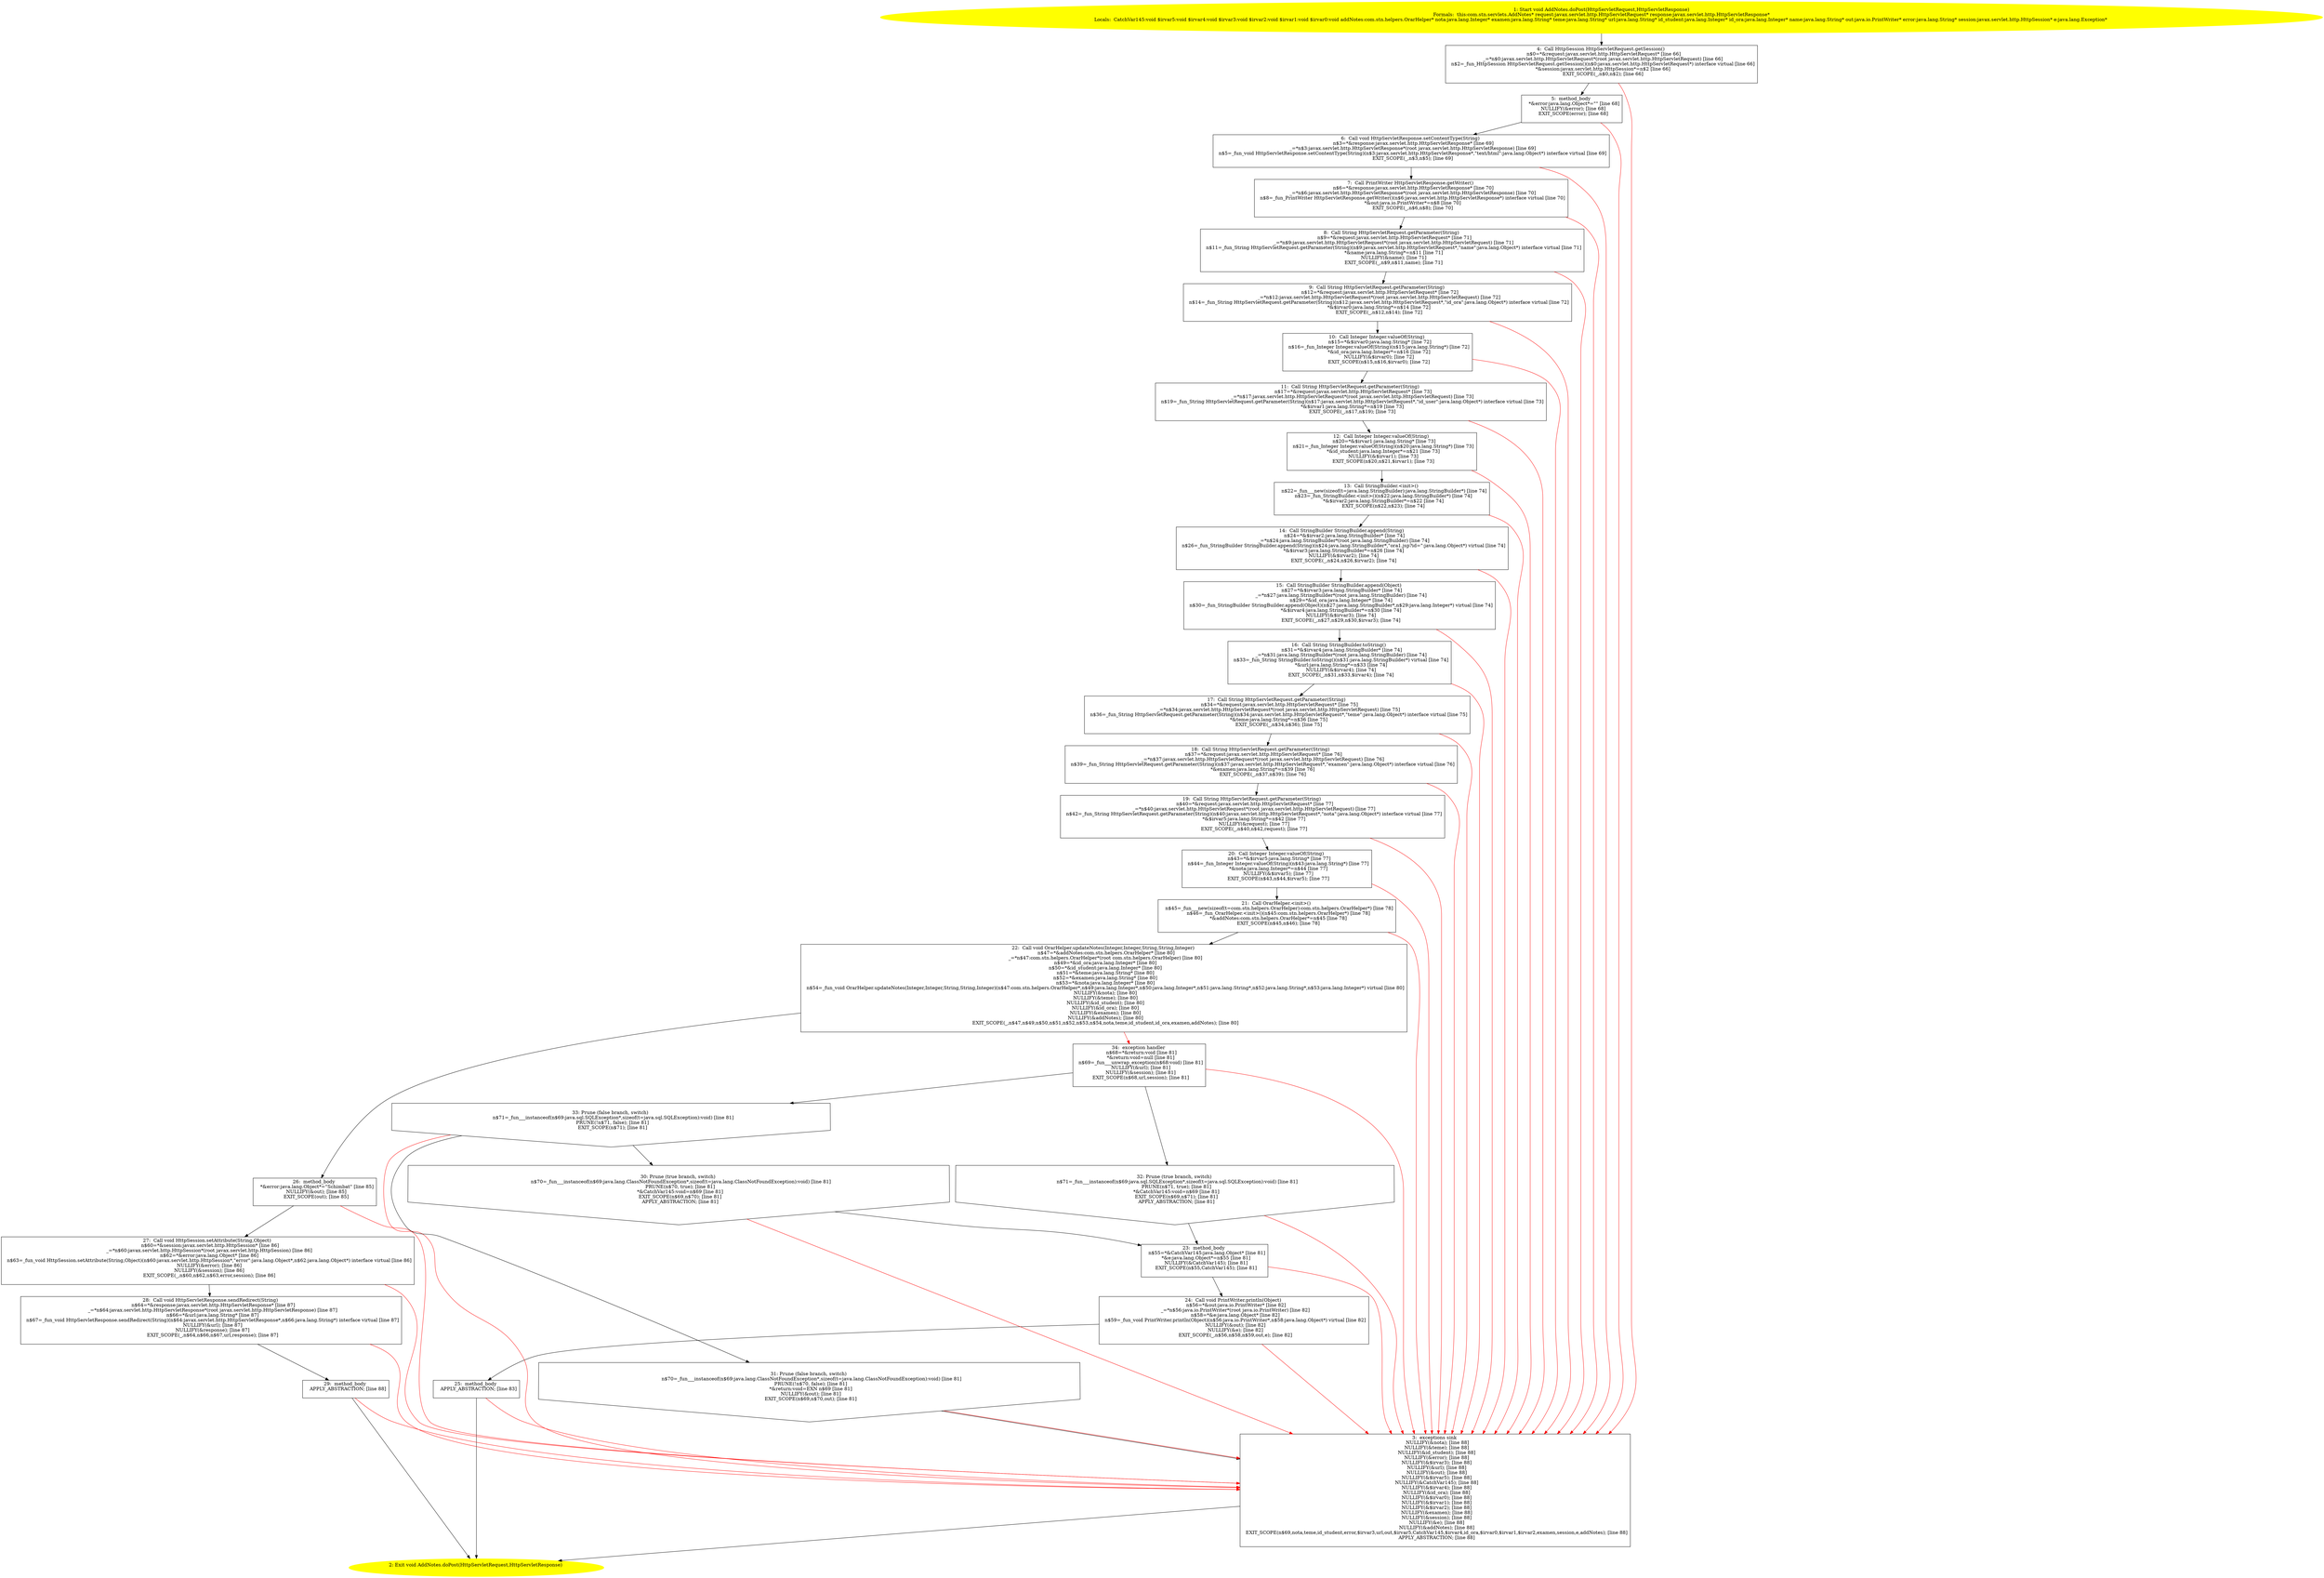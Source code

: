 /* @generated */
digraph cfg {
"com.stn.servlets.AddNotes.doPost(javax.servlet.http.HttpServletRequest,javax.servlet.http.HttpServle.e64dd16075001890e4ebd766b9c5606a_1" [label="1: Start void AddNotes.doPost(HttpServletRequest,HttpServletResponse)\nFormals:  this:com.stn.servlets.AddNotes* request:javax.servlet.http.HttpServletRequest* response:javax.servlet.http.HttpServletResponse*\nLocals:  CatchVar145:void $irvar5:void $irvar4:void $irvar3:void $irvar2:void $irvar1:void $irvar0:void addNotes:com.stn.helpers.OrarHelper* nota:java.lang.Integer* examen:java.lang.String* teme:java.lang.String* url:java.lang.String* id_student:java.lang.Integer* id_ora:java.lang.Integer* name:java.lang.String* out:java.io.PrintWriter* error:java.lang.String* session:javax.servlet.http.HttpSession* e:java.lang.Exception* \n  " color=yellow style=filled]
	

	 "com.stn.servlets.AddNotes.doPost(javax.servlet.http.HttpServletRequest,javax.servlet.http.HttpServle.e64dd16075001890e4ebd766b9c5606a_1" -> "com.stn.servlets.AddNotes.doPost(javax.servlet.http.HttpServletRequest,javax.servlet.http.HttpServle.e64dd16075001890e4ebd766b9c5606a_4" ;
"com.stn.servlets.AddNotes.doPost(javax.servlet.http.HttpServletRequest,javax.servlet.http.HttpServle.e64dd16075001890e4ebd766b9c5606a_2" [label="2: Exit void AddNotes.doPost(HttpServletRequest,HttpServletResponse) \n  " color=yellow style=filled]
	

"com.stn.servlets.AddNotes.doPost(javax.servlet.http.HttpServletRequest,javax.servlet.http.HttpServle.e64dd16075001890e4ebd766b9c5606a_3" [label="3:  exceptions sink \n   NULLIFY(&nota); [line 88]\n  NULLIFY(&teme); [line 88]\n  NULLIFY(&id_student); [line 88]\n  NULLIFY(&error); [line 88]\n  NULLIFY(&$irvar3); [line 88]\n  NULLIFY(&url); [line 88]\n  NULLIFY(&out); [line 88]\n  NULLIFY(&$irvar5); [line 88]\n  NULLIFY(&CatchVar145); [line 88]\n  NULLIFY(&$irvar4); [line 88]\n  NULLIFY(&id_ora); [line 88]\n  NULLIFY(&$irvar0); [line 88]\n  NULLIFY(&$irvar1); [line 88]\n  NULLIFY(&$irvar2); [line 88]\n  NULLIFY(&examen); [line 88]\n  NULLIFY(&session); [line 88]\n  NULLIFY(&e); [line 88]\n  NULLIFY(&addNotes); [line 88]\n  EXIT_SCOPE(n$69,nota,teme,id_student,error,$irvar3,url,out,$irvar5,CatchVar145,$irvar4,id_ora,$irvar0,$irvar1,$irvar2,examen,session,e,addNotes); [line 88]\n  APPLY_ABSTRACTION; [line 88]\n " shape="box"]
	

	 "com.stn.servlets.AddNotes.doPost(javax.servlet.http.HttpServletRequest,javax.servlet.http.HttpServle.e64dd16075001890e4ebd766b9c5606a_3" -> "com.stn.servlets.AddNotes.doPost(javax.servlet.http.HttpServletRequest,javax.servlet.http.HttpServle.e64dd16075001890e4ebd766b9c5606a_2" ;
"com.stn.servlets.AddNotes.doPost(javax.servlet.http.HttpServletRequest,javax.servlet.http.HttpServle.e64dd16075001890e4ebd766b9c5606a_4" [label="4:  Call HttpSession HttpServletRequest.getSession() \n   n$0=*&request:javax.servlet.http.HttpServletRequest* [line 66]\n  _=*n$0:javax.servlet.http.HttpServletRequest*(root javax.servlet.http.HttpServletRequest) [line 66]\n  n$2=_fun_HttpSession HttpServletRequest.getSession()(n$0:javax.servlet.http.HttpServletRequest*) interface virtual [line 66]\n  *&session:javax.servlet.http.HttpSession*=n$2 [line 66]\n  EXIT_SCOPE(_,n$0,n$2); [line 66]\n " shape="box"]
	

	 "com.stn.servlets.AddNotes.doPost(javax.servlet.http.HttpServletRequest,javax.servlet.http.HttpServle.e64dd16075001890e4ebd766b9c5606a_4" -> "com.stn.servlets.AddNotes.doPost(javax.servlet.http.HttpServletRequest,javax.servlet.http.HttpServle.e64dd16075001890e4ebd766b9c5606a_5" ;
	 "com.stn.servlets.AddNotes.doPost(javax.servlet.http.HttpServletRequest,javax.servlet.http.HttpServle.e64dd16075001890e4ebd766b9c5606a_4" -> "com.stn.servlets.AddNotes.doPost(javax.servlet.http.HttpServletRequest,javax.servlet.http.HttpServle.e64dd16075001890e4ebd766b9c5606a_3" [color="red" ];
"com.stn.servlets.AddNotes.doPost(javax.servlet.http.HttpServletRequest,javax.servlet.http.HttpServle.e64dd16075001890e4ebd766b9c5606a_5" [label="5:  method_body \n   *&error:java.lang.Object*=\"\" [line 68]\n  NULLIFY(&error); [line 68]\n  EXIT_SCOPE(error); [line 68]\n " shape="box"]
	

	 "com.stn.servlets.AddNotes.doPost(javax.servlet.http.HttpServletRequest,javax.servlet.http.HttpServle.e64dd16075001890e4ebd766b9c5606a_5" -> "com.stn.servlets.AddNotes.doPost(javax.servlet.http.HttpServletRequest,javax.servlet.http.HttpServle.e64dd16075001890e4ebd766b9c5606a_6" ;
	 "com.stn.servlets.AddNotes.doPost(javax.servlet.http.HttpServletRequest,javax.servlet.http.HttpServle.e64dd16075001890e4ebd766b9c5606a_5" -> "com.stn.servlets.AddNotes.doPost(javax.servlet.http.HttpServletRequest,javax.servlet.http.HttpServle.e64dd16075001890e4ebd766b9c5606a_3" [color="red" ];
"com.stn.servlets.AddNotes.doPost(javax.servlet.http.HttpServletRequest,javax.servlet.http.HttpServle.e64dd16075001890e4ebd766b9c5606a_6" [label="6:  Call void HttpServletResponse.setContentType(String) \n   n$3=*&response:javax.servlet.http.HttpServletResponse* [line 69]\n  _=*n$3:javax.servlet.http.HttpServletResponse*(root javax.servlet.http.HttpServletResponse) [line 69]\n  n$5=_fun_void HttpServletResponse.setContentType(String)(n$3:javax.servlet.http.HttpServletResponse*,\"text/html\":java.lang.Object*) interface virtual [line 69]\n  EXIT_SCOPE(_,n$3,n$5); [line 69]\n " shape="box"]
	

	 "com.stn.servlets.AddNotes.doPost(javax.servlet.http.HttpServletRequest,javax.servlet.http.HttpServle.e64dd16075001890e4ebd766b9c5606a_6" -> "com.stn.servlets.AddNotes.doPost(javax.servlet.http.HttpServletRequest,javax.servlet.http.HttpServle.e64dd16075001890e4ebd766b9c5606a_7" ;
	 "com.stn.servlets.AddNotes.doPost(javax.servlet.http.HttpServletRequest,javax.servlet.http.HttpServle.e64dd16075001890e4ebd766b9c5606a_6" -> "com.stn.servlets.AddNotes.doPost(javax.servlet.http.HttpServletRequest,javax.servlet.http.HttpServle.e64dd16075001890e4ebd766b9c5606a_3" [color="red" ];
"com.stn.servlets.AddNotes.doPost(javax.servlet.http.HttpServletRequest,javax.servlet.http.HttpServle.e64dd16075001890e4ebd766b9c5606a_7" [label="7:  Call PrintWriter HttpServletResponse.getWriter() \n   n$6=*&response:javax.servlet.http.HttpServletResponse* [line 70]\n  _=*n$6:javax.servlet.http.HttpServletResponse*(root javax.servlet.http.HttpServletResponse) [line 70]\n  n$8=_fun_PrintWriter HttpServletResponse.getWriter()(n$6:javax.servlet.http.HttpServletResponse*) interface virtual [line 70]\n  *&out:java.io.PrintWriter*=n$8 [line 70]\n  EXIT_SCOPE(_,n$6,n$8); [line 70]\n " shape="box"]
	

	 "com.stn.servlets.AddNotes.doPost(javax.servlet.http.HttpServletRequest,javax.servlet.http.HttpServle.e64dd16075001890e4ebd766b9c5606a_7" -> "com.stn.servlets.AddNotes.doPost(javax.servlet.http.HttpServletRequest,javax.servlet.http.HttpServle.e64dd16075001890e4ebd766b9c5606a_8" ;
	 "com.stn.servlets.AddNotes.doPost(javax.servlet.http.HttpServletRequest,javax.servlet.http.HttpServle.e64dd16075001890e4ebd766b9c5606a_7" -> "com.stn.servlets.AddNotes.doPost(javax.servlet.http.HttpServletRequest,javax.servlet.http.HttpServle.e64dd16075001890e4ebd766b9c5606a_3" [color="red" ];
"com.stn.servlets.AddNotes.doPost(javax.servlet.http.HttpServletRequest,javax.servlet.http.HttpServle.e64dd16075001890e4ebd766b9c5606a_8" [label="8:  Call String HttpServletRequest.getParameter(String) \n   n$9=*&request:javax.servlet.http.HttpServletRequest* [line 71]\n  _=*n$9:javax.servlet.http.HttpServletRequest*(root javax.servlet.http.HttpServletRequest) [line 71]\n  n$11=_fun_String HttpServletRequest.getParameter(String)(n$9:javax.servlet.http.HttpServletRequest*,\"name\":java.lang.Object*) interface virtual [line 71]\n  *&name:java.lang.String*=n$11 [line 71]\n  NULLIFY(&name); [line 71]\n  EXIT_SCOPE(_,n$9,n$11,name); [line 71]\n " shape="box"]
	

	 "com.stn.servlets.AddNotes.doPost(javax.servlet.http.HttpServletRequest,javax.servlet.http.HttpServle.e64dd16075001890e4ebd766b9c5606a_8" -> "com.stn.servlets.AddNotes.doPost(javax.servlet.http.HttpServletRequest,javax.servlet.http.HttpServle.e64dd16075001890e4ebd766b9c5606a_9" ;
	 "com.stn.servlets.AddNotes.doPost(javax.servlet.http.HttpServletRequest,javax.servlet.http.HttpServle.e64dd16075001890e4ebd766b9c5606a_8" -> "com.stn.servlets.AddNotes.doPost(javax.servlet.http.HttpServletRequest,javax.servlet.http.HttpServle.e64dd16075001890e4ebd766b9c5606a_3" [color="red" ];
"com.stn.servlets.AddNotes.doPost(javax.servlet.http.HttpServletRequest,javax.servlet.http.HttpServle.e64dd16075001890e4ebd766b9c5606a_9" [label="9:  Call String HttpServletRequest.getParameter(String) \n   n$12=*&request:javax.servlet.http.HttpServletRequest* [line 72]\n  _=*n$12:javax.servlet.http.HttpServletRequest*(root javax.servlet.http.HttpServletRequest) [line 72]\n  n$14=_fun_String HttpServletRequest.getParameter(String)(n$12:javax.servlet.http.HttpServletRequest*,\"id_ora\":java.lang.Object*) interface virtual [line 72]\n  *&$irvar0:java.lang.String*=n$14 [line 72]\n  EXIT_SCOPE(_,n$12,n$14); [line 72]\n " shape="box"]
	

	 "com.stn.servlets.AddNotes.doPost(javax.servlet.http.HttpServletRequest,javax.servlet.http.HttpServle.e64dd16075001890e4ebd766b9c5606a_9" -> "com.stn.servlets.AddNotes.doPost(javax.servlet.http.HttpServletRequest,javax.servlet.http.HttpServle.e64dd16075001890e4ebd766b9c5606a_10" ;
	 "com.stn.servlets.AddNotes.doPost(javax.servlet.http.HttpServletRequest,javax.servlet.http.HttpServle.e64dd16075001890e4ebd766b9c5606a_9" -> "com.stn.servlets.AddNotes.doPost(javax.servlet.http.HttpServletRequest,javax.servlet.http.HttpServle.e64dd16075001890e4ebd766b9c5606a_3" [color="red" ];
"com.stn.servlets.AddNotes.doPost(javax.servlet.http.HttpServletRequest,javax.servlet.http.HttpServle.e64dd16075001890e4ebd766b9c5606a_10" [label="10:  Call Integer Integer.valueOf(String) \n   n$15=*&$irvar0:java.lang.String* [line 72]\n  n$16=_fun_Integer Integer.valueOf(String)(n$15:java.lang.String*) [line 72]\n  *&id_ora:java.lang.Integer*=n$16 [line 72]\n  NULLIFY(&$irvar0); [line 72]\n  EXIT_SCOPE(n$15,n$16,$irvar0); [line 72]\n " shape="box"]
	

	 "com.stn.servlets.AddNotes.doPost(javax.servlet.http.HttpServletRequest,javax.servlet.http.HttpServle.e64dd16075001890e4ebd766b9c5606a_10" -> "com.stn.servlets.AddNotes.doPost(javax.servlet.http.HttpServletRequest,javax.servlet.http.HttpServle.e64dd16075001890e4ebd766b9c5606a_11" ;
	 "com.stn.servlets.AddNotes.doPost(javax.servlet.http.HttpServletRequest,javax.servlet.http.HttpServle.e64dd16075001890e4ebd766b9c5606a_10" -> "com.stn.servlets.AddNotes.doPost(javax.servlet.http.HttpServletRequest,javax.servlet.http.HttpServle.e64dd16075001890e4ebd766b9c5606a_3" [color="red" ];
"com.stn.servlets.AddNotes.doPost(javax.servlet.http.HttpServletRequest,javax.servlet.http.HttpServle.e64dd16075001890e4ebd766b9c5606a_11" [label="11:  Call String HttpServletRequest.getParameter(String) \n   n$17=*&request:javax.servlet.http.HttpServletRequest* [line 73]\n  _=*n$17:javax.servlet.http.HttpServletRequest*(root javax.servlet.http.HttpServletRequest) [line 73]\n  n$19=_fun_String HttpServletRequest.getParameter(String)(n$17:javax.servlet.http.HttpServletRequest*,\"id_user\":java.lang.Object*) interface virtual [line 73]\n  *&$irvar1:java.lang.String*=n$19 [line 73]\n  EXIT_SCOPE(_,n$17,n$19); [line 73]\n " shape="box"]
	

	 "com.stn.servlets.AddNotes.doPost(javax.servlet.http.HttpServletRequest,javax.servlet.http.HttpServle.e64dd16075001890e4ebd766b9c5606a_11" -> "com.stn.servlets.AddNotes.doPost(javax.servlet.http.HttpServletRequest,javax.servlet.http.HttpServle.e64dd16075001890e4ebd766b9c5606a_12" ;
	 "com.stn.servlets.AddNotes.doPost(javax.servlet.http.HttpServletRequest,javax.servlet.http.HttpServle.e64dd16075001890e4ebd766b9c5606a_11" -> "com.stn.servlets.AddNotes.doPost(javax.servlet.http.HttpServletRequest,javax.servlet.http.HttpServle.e64dd16075001890e4ebd766b9c5606a_3" [color="red" ];
"com.stn.servlets.AddNotes.doPost(javax.servlet.http.HttpServletRequest,javax.servlet.http.HttpServle.e64dd16075001890e4ebd766b9c5606a_12" [label="12:  Call Integer Integer.valueOf(String) \n   n$20=*&$irvar1:java.lang.String* [line 73]\n  n$21=_fun_Integer Integer.valueOf(String)(n$20:java.lang.String*) [line 73]\n  *&id_student:java.lang.Integer*=n$21 [line 73]\n  NULLIFY(&$irvar1); [line 73]\n  EXIT_SCOPE(n$20,n$21,$irvar1); [line 73]\n " shape="box"]
	

	 "com.stn.servlets.AddNotes.doPost(javax.servlet.http.HttpServletRequest,javax.servlet.http.HttpServle.e64dd16075001890e4ebd766b9c5606a_12" -> "com.stn.servlets.AddNotes.doPost(javax.servlet.http.HttpServletRequest,javax.servlet.http.HttpServle.e64dd16075001890e4ebd766b9c5606a_13" ;
	 "com.stn.servlets.AddNotes.doPost(javax.servlet.http.HttpServletRequest,javax.servlet.http.HttpServle.e64dd16075001890e4ebd766b9c5606a_12" -> "com.stn.servlets.AddNotes.doPost(javax.servlet.http.HttpServletRequest,javax.servlet.http.HttpServle.e64dd16075001890e4ebd766b9c5606a_3" [color="red" ];
"com.stn.servlets.AddNotes.doPost(javax.servlet.http.HttpServletRequest,javax.servlet.http.HttpServle.e64dd16075001890e4ebd766b9c5606a_13" [label="13:  Call StringBuilder.<init>() \n   n$22=_fun___new(sizeof(t=java.lang.StringBuilder):java.lang.StringBuilder*) [line 74]\n  n$23=_fun_StringBuilder.<init>()(n$22:java.lang.StringBuilder*) [line 74]\n  *&$irvar2:java.lang.StringBuilder*=n$22 [line 74]\n  EXIT_SCOPE(n$22,n$23); [line 74]\n " shape="box"]
	

	 "com.stn.servlets.AddNotes.doPost(javax.servlet.http.HttpServletRequest,javax.servlet.http.HttpServle.e64dd16075001890e4ebd766b9c5606a_13" -> "com.stn.servlets.AddNotes.doPost(javax.servlet.http.HttpServletRequest,javax.servlet.http.HttpServle.e64dd16075001890e4ebd766b9c5606a_14" ;
	 "com.stn.servlets.AddNotes.doPost(javax.servlet.http.HttpServletRequest,javax.servlet.http.HttpServle.e64dd16075001890e4ebd766b9c5606a_13" -> "com.stn.servlets.AddNotes.doPost(javax.servlet.http.HttpServletRequest,javax.servlet.http.HttpServle.e64dd16075001890e4ebd766b9c5606a_3" [color="red" ];
"com.stn.servlets.AddNotes.doPost(javax.servlet.http.HttpServletRequest,javax.servlet.http.HttpServle.e64dd16075001890e4ebd766b9c5606a_14" [label="14:  Call StringBuilder StringBuilder.append(String) \n   n$24=*&$irvar2:java.lang.StringBuilder* [line 74]\n  _=*n$24:java.lang.StringBuilder*(root java.lang.StringBuilder) [line 74]\n  n$26=_fun_StringBuilder StringBuilder.append(String)(n$24:java.lang.StringBuilder*,\"ora1.jsp?id=\":java.lang.Object*) virtual [line 74]\n  *&$irvar3:java.lang.StringBuilder*=n$26 [line 74]\n  NULLIFY(&$irvar2); [line 74]\n  EXIT_SCOPE(_,n$24,n$26,$irvar2); [line 74]\n " shape="box"]
	

	 "com.stn.servlets.AddNotes.doPost(javax.servlet.http.HttpServletRequest,javax.servlet.http.HttpServle.e64dd16075001890e4ebd766b9c5606a_14" -> "com.stn.servlets.AddNotes.doPost(javax.servlet.http.HttpServletRequest,javax.servlet.http.HttpServle.e64dd16075001890e4ebd766b9c5606a_15" ;
	 "com.stn.servlets.AddNotes.doPost(javax.servlet.http.HttpServletRequest,javax.servlet.http.HttpServle.e64dd16075001890e4ebd766b9c5606a_14" -> "com.stn.servlets.AddNotes.doPost(javax.servlet.http.HttpServletRequest,javax.servlet.http.HttpServle.e64dd16075001890e4ebd766b9c5606a_3" [color="red" ];
"com.stn.servlets.AddNotes.doPost(javax.servlet.http.HttpServletRequest,javax.servlet.http.HttpServle.e64dd16075001890e4ebd766b9c5606a_15" [label="15:  Call StringBuilder StringBuilder.append(Object) \n   n$27=*&$irvar3:java.lang.StringBuilder* [line 74]\n  _=*n$27:java.lang.StringBuilder*(root java.lang.StringBuilder) [line 74]\n  n$29=*&id_ora:java.lang.Integer* [line 74]\n  n$30=_fun_StringBuilder StringBuilder.append(Object)(n$27:java.lang.StringBuilder*,n$29:java.lang.Integer*) virtual [line 74]\n  *&$irvar4:java.lang.StringBuilder*=n$30 [line 74]\n  NULLIFY(&$irvar3); [line 74]\n  EXIT_SCOPE(_,n$27,n$29,n$30,$irvar3); [line 74]\n " shape="box"]
	

	 "com.stn.servlets.AddNotes.doPost(javax.servlet.http.HttpServletRequest,javax.servlet.http.HttpServle.e64dd16075001890e4ebd766b9c5606a_15" -> "com.stn.servlets.AddNotes.doPost(javax.servlet.http.HttpServletRequest,javax.servlet.http.HttpServle.e64dd16075001890e4ebd766b9c5606a_16" ;
	 "com.stn.servlets.AddNotes.doPost(javax.servlet.http.HttpServletRequest,javax.servlet.http.HttpServle.e64dd16075001890e4ebd766b9c5606a_15" -> "com.stn.servlets.AddNotes.doPost(javax.servlet.http.HttpServletRequest,javax.servlet.http.HttpServle.e64dd16075001890e4ebd766b9c5606a_3" [color="red" ];
"com.stn.servlets.AddNotes.doPost(javax.servlet.http.HttpServletRequest,javax.servlet.http.HttpServle.e64dd16075001890e4ebd766b9c5606a_16" [label="16:  Call String StringBuilder.toString() \n   n$31=*&$irvar4:java.lang.StringBuilder* [line 74]\n  _=*n$31:java.lang.StringBuilder*(root java.lang.StringBuilder) [line 74]\n  n$33=_fun_String StringBuilder.toString()(n$31:java.lang.StringBuilder*) virtual [line 74]\n  *&url:java.lang.String*=n$33 [line 74]\n  NULLIFY(&$irvar4); [line 74]\n  EXIT_SCOPE(_,n$31,n$33,$irvar4); [line 74]\n " shape="box"]
	

	 "com.stn.servlets.AddNotes.doPost(javax.servlet.http.HttpServletRequest,javax.servlet.http.HttpServle.e64dd16075001890e4ebd766b9c5606a_16" -> "com.stn.servlets.AddNotes.doPost(javax.servlet.http.HttpServletRequest,javax.servlet.http.HttpServle.e64dd16075001890e4ebd766b9c5606a_17" ;
	 "com.stn.servlets.AddNotes.doPost(javax.servlet.http.HttpServletRequest,javax.servlet.http.HttpServle.e64dd16075001890e4ebd766b9c5606a_16" -> "com.stn.servlets.AddNotes.doPost(javax.servlet.http.HttpServletRequest,javax.servlet.http.HttpServle.e64dd16075001890e4ebd766b9c5606a_3" [color="red" ];
"com.stn.servlets.AddNotes.doPost(javax.servlet.http.HttpServletRequest,javax.servlet.http.HttpServle.e64dd16075001890e4ebd766b9c5606a_17" [label="17:  Call String HttpServletRequest.getParameter(String) \n   n$34=*&request:javax.servlet.http.HttpServletRequest* [line 75]\n  _=*n$34:javax.servlet.http.HttpServletRequest*(root javax.servlet.http.HttpServletRequest) [line 75]\n  n$36=_fun_String HttpServletRequest.getParameter(String)(n$34:javax.servlet.http.HttpServletRequest*,\"teme\":java.lang.Object*) interface virtual [line 75]\n  *&teme:java.lang.String*=n$36 [line 75]\n  EXIT_SCOPE(_,n$34,n$36); [line 75]\n " shape="box"]
	

	 "com.stn.servlets.AddNotes.doPost(javax.servlet.http.HttpServletRequest,javax.servlet.http.HttpServle.e64dd16075001890e4ebd766b9c5606a_17" -> "com.stn.servlets.AddNotes.doPost(javax.servlet.http.HttpServletRequest,javax.servlet.http.HttpServle.e64dd16075001890e4ebd766b9c5606a_18" ;
	 "com.stn.servlets.AddNotes.doPost(javax.servlet.http.HttpServletRequest,javax.servlet.http.HttpServle.e64dd16075001890e4ebd766b9c5606a_17" -> "com.stn.servlets.AddNotes.doPost(javax.servlet.http.HttpServletRequest,javax.servlet.http.HttpServle.e64dd16075001890e4ebd766b9c5606a_3" [color="red" ];
"com.stn.servlets.AddNotes.doPost(javax.servlet.http.HttpServletRequest,javax.servlet.http.HttpServle.e64dd16075001890e4ebd766b9c5606a_18" [label="18:  Call String HttpServletRequest.getParameter(String) \n   n$37=*&request:javax.servlet.http.HttpServletRequest* [line 76]\n  _=*n$37:javax.servlet.http.HttpServletRequest*(root javax.servlet.http.HttpServletRequest) [line 76]\n  n$39=_fun_String HttpServletRequest.getParameter(String)(n$37:javax.servlet.http.HttpServletRequest*,\"examen\":java.lang.Object*) interface virtual [line 76]\n  *&examen:java.lang.String*=n$39 [line 76]\n  EXIT_SCOPE(_,n$37,n$39); [line 76]\n " shape="box"]
	

	 "com.stn.servlets.AddNotes.doPost(javax.servlet.http.HttpServletRequest,javax.servlet.http.HttpServle.e64dd16075001890e4ebd766b9c5606a_18" -> "com.stn.servlets.AddNotes.doPost(javax.servlet.http.HttpServletRequest,javax.servlet.http.HttpServle.e64dd16075001890e4ebd766b9c5606a_19" ;
	 "com.stn.servlets.AddNotes.doPost(javax.servlet.http.HttpServletRequest,javax.servlet.http.HttpServle.e64dd16075001890e4ebd766b9c5606a_18" -> "com.stn.servlets.AddNotes.doPost(javax.servlet.http.HttpServletRequest,javax.servlet.http.HttpServle.e64dd16075001890e4ebd766b9c5606a_3" [color="red" ];
"com.stn.servlets.AddNotes.doPost(javax.servlet.http.HttpServletRequest,javax.servlet.http.HttpServle.e64dd16075001890e4ebd766b9c5606a_19" [label="19:  Call String HttpServletRequest.getParameter(String) \n   n$40=*&request:javax.servlet.http.HttpServletRequest* [line 77]\n  _=*n$40:javax.servlet.http.HttpServletRequest*(root javax.servlet.http.HttpServletRequest) [line 77]\n  n$42=_fun_String HttpServletRequest.getParameter(String)(n$40:javax.servlet.http.HttpServletRequest*,\"nota\":java.lang.Object*) interface virtual [line 77]\n  *&$irvar5:java.lang.String*=n$42 [line 77]\n  NULLIFY(&request); [line 77]\n  EXIT_SCOPE(_,n$40,n$42,request); [line 77]\n " shape="box"]
	

	 "com.stn.servlets.AddNotes.doPost(javax.servlet.http.HttpServletRequest,javax.servlet.http.HttpServle.e64dd16075001890e4ebd766b9c5606a_19" -> "com.stn.servlets.AddNotes.doPost(javax.servlet.http.HttpServletRequest,javax.servlet.http.HttpServle.e64dd16075001890e4ebd766b9c5606a_20" ;
	 "com.stn.servlets.AddNotes.doPost(javax.servlet.http.HttpServletRequest,javax.servlet.http.HttpServle.e64dd16075001890e4ebd766b9c5606a_19" -> "com.stn.servlets.AddNotes.doPost(javax.servlet.http.HttpServletRequest,javax.servlet.http.HttpServle.e64dd16075001890e4ebd766b9c5606a_3" [color="red" ];
"com.stn.servlets.AddNotes.doPost(javax.servlet.http.HttpServletRequest,javax.servlet.http.HttpServle.e64dd16075001890e4ebd766b9c5606a_20" [label="20:  Call Integer Integer.valueOf(String) \n   n$43=*&$irvar5:java.lang.String* [line 77]\n  n$44=_fun_Integer Integer.valueOf(String)(n$43:java.lang.String*) [line 77]\n  *&nota:java.lang.Integer*=n$44 [line 77]\n  NULLIFY(&$irvar5); [line 77]\n  EXIT_SCOPE(n$43,n$44,$irvar5); [line 77]\n " shape="box"]
	

	 "com.stn.servlets.AddNotes.doPost(javax.servlet.http.HttpServletRequest,javax.servlet.http.HttpServle.e64dd16075001890e4ebd766b9c5606a_20" -> "com.stn.servlets.AddNotes.doPost(javax.servlet.http.HttpServletRequest,javax.servlet.http.HttpServle.e64dd16075001890e4ebd766b9c5606a_21" ;
	 "com.stn.servlets.AddNotes.doPost(javax.servlet.http.HttpServletRequest,javax.servlet.http.HttpServle.e64dd16075001890e4ebd766b9c5606a_20" -> "com.stn.servlets.AddNotes.doPost(javax.servlet.http.HttpServletRequest,javax.servlet.http.HttpServle.e64dd16075001890e4ebd766b9c5606a_3" [color="red" ];
"com.stn.servlets.AddNotes.doPost(javax.servlet.http.HttpServletRequest,javax.servlet.http.HttpServle.e64dd16075001890e4ebd766b9c5606a_21" [label="21:  Call OrarHelper.<init>() \n   n$45=_fun___new(sizeof(t=com.stn.helpers.OrarHelper):com.stn.helpers.OrarHelper*) [line 78]\n  n$46=_fun_OrarHelper.<init>()(n$45:com.stn.helpers.OrarHelper*) [line 78]\n  *&addNotes:com.stn.helpers.OrarHelper*=n$45 [line 78]\n  EXIT_SCOPE(n$45,n$46); [line 78]\n " shape="box"]
	

	 "com.stn.servlets.AddNotes.doPost(javax.servlet.http.HttpServletRequest,javax.servlet.http.HttpServle.e64dd16075001890e4ebd766b9c5606a_21" -> "com.stn.servlets.AddNotes.doPost(javax.servlet.http.HttpServletRequest,javax.servlet.http.HttpServle.e64dd16075001890e4ebd766b9c5606a_22" ;
	 "com.stn.servlets.AddNotes.doPost(javax.servlet.http.HttpServletRequest,javax.servlet.http.HttpServle.e64dd16075001890e4ebd766b9c5606a_21" -> "com.stn.servlets.AddNotes.doPost(javax.servlet.http.HttpServletRequest,javax.servlet.http.HttpServle.e64dd16075001890e4ebd766b9c5606a_3" [color="red" ];
"com.stn.servlets.AddNotes.doPost(javax.servlet.http.HttpServletRequest,javax.servlet.http.HttpServle.e64dd16075001890e4ebd766b9c5606a_22" [label="22:  Call void OrarHelper.updateNotes(Integer,Integer,String,String,Integer) \n   n$47=*&addNotes:com.stn.helpers.OrarHelper* [line 80]\n  _=*n$47:com.stn.helpers.OrarHelper*(root com.stn.helpers.OrarHelper) [line 80]\n  n$49=*&id_ora:java.lang.Integer* [line 80]\n  n$50=*&id_student:java.lang.Integer* [line 80]\n  n$51=*&teme:java.lang.String* [line 80]\n  n$52=*&examen:java.lang.String* [line 80]\n  n$53=*&nota:java.lang.Integer* [line 80]\n  n$54=_fun_void OrarHelper.updateNotes(Integer,Integer,String,String,Integer)(n$47:com.stn.helpers.OrarHelper*,n$49:java.lang.Integer*,n$50:java.lang.Integer*,n$51:java.lang.String*,n$52:java.lang.String*,n$53:java.lang.Integer*) virtual [line 80]\n  NULLIFY(&nota); [line 80]\n  NULLIFY(&teme); [line 80]\n  NULLIFY(&id_student); [line 80]\n  NULLIFY(&id_ora); [line 80]\n  NULLIFY(&examen); [line 80]\n  NULLIFY(&addNotes); [line 80]\n  EXIT_SCOPE(_,n$47,n$49,n$50,n$51,n$52,n$53,n$54,nota,teme,id_student,id_ora,examen,addNotes); [line 80]\n " shape="box"]
	

	 "com.stn.servlets.AddNotes.doPost(javax.servlet.http.HttpServletRequest,javax.servlet.http.HttpServle.e64dd16075001890e4ebd766b9c5606a_22" -> "com.stn.servlets.AddNotes.doPost(javax.servlet.http.HttpServletRequest,javax.servlet.http.HttpServle.e64dd16075001890e4ebd766b9c5606a_26" ;
	 "com.stn.servlets.AddNotes.doPost(javax.servlet.http.HttpServletRequest,javax.servlet.http.HttpServle.e64dd16075001890e4ebd766b9c5606a_22" -> "com.stn.servlets.AddNotes.doPost(javax.servlet.http.HttpServletRequest,javax.servlet.http.HttpServle.e64dd16075001890e4ebd766b9c5606a_34" [color="red" ];
"com.stn.servlets.AddNotes.doPost(javax.servlet.http.HttpServletRequest,javax.servlet.http.HttpServle.e64dd16075001890e4ebd766b9c5606a_23" [label="23:  method_body \n   n$55=*&CatchVar145:java.lang.Object* [line 81]\n  *&e:java.lang.Object*=n$55 [line 81]\n  NULLIFY(&CatchVar145); [line 81]\n  EXIT_SCOPE(n$55,CatchVar145); [line 81]\n " shape="box"]
	

	 "com.stn.servlets.AddNotes.doPost(javax.servlet.http.HttpServletRequest,javax.servlet.http.HttpServle.e64dd16075001890e4ebd766b9c5606a_23" -> "com.stn.servlets.AddNotes.doPost(javax.servlet.http.HttpServletRequest,javax.servlet.http.HttpServle.e64dd16075001890e4ebd766b9c5606a_24" ;
	 "com.stn.servlets.AddNotes.doPost(javax.servlet.http.HttpServletRequest,javax.servlet.http.HttpServle.e64dd16075001890e4ebd766b9c5606a_23" -> "com.stn.servlets.AddNotes.doPost(javax.servlet.http.HttpServletRequest,javax.servlet.http.HttpServle.e64dd16075001890e4ebd766b9c5606a_3" [color="red" ];
"com.stn.servlets.AddNotes.doPost(javax.servlet.http.HttpServletRequest,javax.servlet.http.HttpServle.e64dd16075001890e4ebd766b9c5606a_24" [label="24:  Call void PrintWriter.println(Object) \n   n$56=*&out:java.io.PrintWriter* [line 82]\n  _=*n$56:java.io.PrintWriter*(root java.io.PrintWriter) [line 82]\n  n$58=*&e:java.lang.Object* [line 82]\n  n$59=_fun_void PrintWriter.println(Object)(n$56:java.io.PrintWriter*,n$58:java.lang.Object*) virtual [line 82]\n  NULLIFY(&out); [line 82]\n  NULLIFY(&e); [line 82]\n  EXIT_SCOPE(_,n$56,n$58,n$59,out,e); [line 82]\n " shape="box"]
	

	 "com.stn.servlets.AddNotes.doPost(javax.servlet.http.HttpServletRequest,javax.servlet.http.HttpServle.e64dd16075001890e4ebd766b9c5606a_24" -> "com.stn.servlets.AddNotes.doPost(javax.servlet.http.HttpServletRequest,javax.servlet.http.HttpServle.e64dd16075001890e4ebd766b9c5606a_25" ;
	 "com.stn.servlets.AddNotes.doPost(javax.servlet.http.HttpServletRequest,javax.servlet.http.HttpServle.e64dd16075001890e4ebd766b9c5606a_24" -> "com.stn.servlets.AddNotes.doPost(javax.servlet.http.HttpServletRequest,javax.servlet.http.HttpServle.e64dd16075001890e4ebd766b9c5606a_3" [color="red" ];
"com.stn.servlets.AddNotes.doPost(javax.servlet.http.HttpServletRequest,javax.servlet.http.HttpServle.e64dd16075001890e4ebd766b9c5606a_25" [label="25:  method_body \n   APPLY_ABSTRACTION; [line 83]\n " shape="box"]
	

	 "com.stn.servlets.AddNotes.doPost(javax.servlet.http.HttpServletRequest,javax.servlet.http.HttpServle.e64dd16075001890e4ebd766b9c5606a_25" -> "com.stn.servlets.AddNotes.doPost(javax.servlet.http.HttpServletRequest,javax.servlet.http.HttpServle.e64dd16075001890e4ebd766b9c5606a_2" ;
	 "com.stn.servlets.AddNotes.doPost(javax.servlet.http.HttpServletRequest,javax.servlet.http.HttpServle.e64dd16075001890e4ebd766b9c5606a_25" -> "com.stn.servlets.AddNotes.doPost(javax.servlet.http.HttpServletRequest,javax.servlet.http.HttpServle.e64dd16075001890e4ebd766b9c5606a_3" [color="red" ];
"com.stn.servlets.AddNotes.doPost(javax.servlet.http.HttpServletRequest,javax.servlet.http.HttpServle.e64dd16075001890e4ebd766b9c5606a_26" [label="26:  method_body \n   *&error:java.lang.Object*=\"Schimbat\" [line 85]\n  NULLIFY(&out); [line 85]\n  EXIT_SCOPE(out); [line 85]\n " shape="box"]
	

	 "com.stn.servlets.AddNotes.doPost(javax.servlet.http.HttpServletRequest,javax.servlet.http.HttpServle.e64dd16075001890e4ebd766b9c5606a_26" -> "com.stn.servlets.AddNotes.doPost(javax.servlet.http.HttpServletRequest,javax.servlet.http.HttpServle.e64dd16075001890e4ebd766b9c5606a_27" ;
	 "com.stn.servlets.AddNotes.doPost(javax.servlet.http.HttpServletRequest,javax.servlet.http.HttpServle.e64dd16075001890e4ebd766b9c5606a_26" -> "com.stn.servlets.AddNotes.doPost(javax.servlet.http.HttpServletRequest,javax.servlet.http.HttpServle.e64dd16075001890e4ebd766b9c5606a_3" [color="red" ];
"com.stn.servlets.AddNotes.doPost(javax.servlet.http.HttpServletRequest,javax.servlet.http.HttpServle.e64dd16075001890e4ebd766b9c5606a_27" [label="27:  Call void HttpSession.setAttribute(String,Object) \n   n$60=*&session:javax.servlet.http.HttpSession* [line 86]\n  _=*n$60:javax.servlet.http.HttpSession*(root javax.servlet.http.HttpSession) [line 86]\n  n$62=*&error:java.lang.Object* [line 86]\n  n$63=_fun_void HttpSession.setAttribute(String,Object)(n$60:javax.servlet.http.HttpSession*,\"error\":java.lang.Object*,n$62:java.lang.Object*) interface virtual [line 86]\n  NULLIFY(&error); [line 86]\n  NULLIFY(&session); [line 86]\n  EXIT_SCOPE(_,n$60,n$62,n$63,error,session); [line 86]\n " shape="box"]
	

	 "com.stn.servlets.AddNotes.doPost(javax.servlet.http.HttpServletRequest,javax.servlet.http.HttpServle.e64dd16075001890e4ebd766b9c5606a_27" -> "com.stn.servlets.AddNotes.doPost(javax.servlet.http.HttpServletRequest,javax.servlet.http.HttpServle.e64dd16075001890e4ebd766b9c5606a_28" ;
	 "com.stn.servlets.AddNotes.doPost(javax.servlet.http.HttpServletRequest,javax.servlet.http.HttpServle.e64dd16075001890e4ebd766b9c5606a_27" -> "com.stn.servlets.AddNotes.doPost(javax.servlet.http.HttpServletRequest,javax.servlet.http.HttpServle.e64dd16075001890e4ebd766b9c5606a_3" [color="red" ];
"com.stn.servlets.AddNotes.doPost(javax.servlet.http.HttpServletRequest,javax.servlet.http.HttpServle.e64dd16075001890e4ebd766b9c5606a_28" [label="28:  Call void HttpServletResponse.sendRedirect(String) \n   n$64=*&response:javax.servlet.http.HttpServletResponse* [line 87]\n  _=*n$64:javax.servlet.http.HttpServletResponse*(root javax.servlet.http.HttpServletResponse) [line 87]\n  n$66=*&url:java.lang.String* [line 87]\n  n$67=_fun_void HttpServletResponse.sendRedirect(String)(n$64:javax.servlet.http.HttpServletResponse*,n$66:java.lang.String*) interface virtual [line 87]\n  NULLIFY(&url); [line 87]\n  NULLIFY(&response); [line 87]\n  EXIT_SCOPE(_,n$64,n$66,n$67,url,response); [line 87]\n " shape="box"]
	

	 "com.stn.servlets.AddNotes.doPost(javax.servlet.http.HttpServletRequest,javax.servlet.http.HttpServle.e64dd16075001890e4ebd766b9c5606a_28" -> "com.stn.servlets.AddNotes.doPost(javax.servlet.http.HttpServletRequest,javax.servlet.http.HttpServle.e64dd16075001890e4ebd766b9c5606a_29" ;
	 "com.stn.servlets.AddNotes.doPost(javax.servlet.http.HttpServletRequest,javax.servlet.http.HttpServle.e64dd16075001890e4ebd766b9c5606a_28" -> "com.stn.servlets.AddNotes.doPost(javax.servlet.http.HttpServletRequest,javax.servlet.http.HttpServle.e64dd16075001890e4ebd766b9c5606a_3" [color="red" ];
"com.stn.servlets.AddNotes.doPost(javax.servlet.http.HttpServletRequest,javax.servlet.http.HttpServle.e64dd16075001890e4ebd766b9c5606a_29" [label="29:  method_body \n   APPLY_ABSTRACTION; [line 88]\n " shape="box"]
	

	 "com.stn.servlets.AddNotes.doPost(javax.servlet.http.HttpServletRequest,javax.servlet.http.HttpServle.e64dd16075001890e4ebd766b9c5606a_29" -> "com.stn.servlets.AddNotes.doPost(javax.servlet.http.HttpServletRequest,javax.servlet.http.HttpServle.e64dd16075001890e4ebd766b9c5606a_2" ;
	 "com.stn.servlets.AddNotes.doPost(javax.servlet.http.HttpServletRequest,javax.servlet.http.HttpServle.e64dd16075001890e4ebd766b9c5606a_29" -> "com.stn.servlets.AddNotes.doPost(javax.servlet.http.HttpServletRequest,javax.servlet.http.HttpServle.e64dd16075001890e4ebd766b9c5606a_3" [color="red" ];
"com.stn.servlets.AddNotes.doPost(javax.servlet.http.HttpServletRequest,javax.servlet.http.HttpServle.e64dd16075001890e4ebd766b9c5606a_30" [label="30: Prune (true branch, switch) \n   n$70=_fun___instanceof(n$69:java.lang.ClassNotFoundException*,sizeof(t=java.lang.ClassNotFoundException):void) [line 81]\n  PRUNE(n$70, true); [line 81]\n  *&CatchVar145:void=n$69 [line 81]\n  EXIT_SCOPE(n$69,n$70); [line 81]\n  APPLY_ABSTRACTION; [line 81]\n " shape="invhouse"]
	

	 "com.stn.servlets.AddNotes.doPost(javax.servlet.http.HttpServletRequest,javax.servlet.http.HttpServle.e64dd16075001890e4ebd766b9c5606a_30" -> "com.stn.servlets.AddNotes.doPost(javax.servlet.http.HttpServletRequest,javax.servlet.http.HttpServle.e64dd16075001890e4ebd766b9c5606a_23" ;
	 "com.stn.servlets.AddNotes.doPost(javax.servlet.http.HttpServletRequest,javax.servlet.http.HttpServle.e64dd16075001890e4ebd766b9c5606a_30" -> "com.stn.servlets.AddNotes.doPost(javax.servlet.http.HttpServletRequest,javax.servlet.http.HttpServle.e64dd16075001890e4ebd766b9c5606a_3" [color="red" ];
"com.stn.servlets.AddNotes.doPost(javax.servlet.http.HttpServletRequest,javax.servlet.http.HttpServle.e64dd16075001890e4ebd766b9c5606a_31" [label="31: Prune (false branch, switch) \n   n$70=_fun___instanceof(n$69:java.lang.ClassNotFoundException*,sizeof(t=java.lang.ClassNotFoundException):void) [line 81]\n  PRUNE(!n$70, false); [line 81]\n  *&return:void=EXN n$69 [line 81]\n  NULLIFY(&out); [line 81]\n  EXIT_SCOPE(n$69,n$70,out); [line 81]\n " shape="invhouse"]
	

	 "com.stn.servlets.AddNotes.doPost(javax.servlet.http.HttpServletRequest,javax.servlet.http.HttpServle.e64dd16075001890e4ebd766b9c5606a_31" -> "com.stn.servlets.AddNotes.doPost(javax.servlet.http.HttpServletRequest,javax.servlet.http.HttpServle.e64dd16075001890e4ebd766b9c5606a_3" ;
	 "com.stn.servlets.AddNotes.doPost(javax.servlet.http.HttpServletRequest,javax.servlet.http.HttpServle.e64dd16075001890e4ebd766b9c5606a_31" -> "com.stn.servlets.AddNotes.doPost(javax.servlet.http.HttpServletRequest,javax.servlet.http.HttpServle.e64dd16075001890e4ebd766b9c5606a_3" [color="red" ];
"com.stn.servlets.AddNotes.doPost(javax.servlet.http.HttpServletRequest,javax.servlet.http.HttpServle.e64dd16075001890e4ebd766b9c5606a_32" [label="32: Prune (true branch, switch) \n   n$71=_fun___instanceof(n$69:java.sql.SQLException*,sizeof(t=java.sql.SQLException):void) [line 81]\n  PRUNE(n$71, true); [line 81]\n  *&CatchVar145:void=n$69 [line 81]\n  EXIT_SCOPE(n$69,n$71); [line 81]\n  APPLY_ABSTRACTION; [line 81]\n " shape="invhouse"]
	

	 "com.stn.servlets.AddNotes.doPost(javax.servlet.http.HttpServletRequest,javax.servlet.http.HttpServle.e64dd16075001890e4ebd766b9c5606a_32" -> "com.stn.servlets.AddNotes.doPost(javax.servlet.http.HttpServletRequest,javax.servlet.http.HttpServle.e64dd16075001890e4ebd766b9c5606a_23" ;
	 "com.stn.servlets.AddNotes.doPost(javax.servlet.http.HttpServletRequest,javax.servlet.http.HttpServle.e64dd16075001890e4ebd766b9c5606a_32" -> "com.stn.servlets.AddNotes.doPost(javax.servlet.http.HttpServletRequest,javax.servlet.http.HttpServle.e64dd16075001890e4ebd766b9c5606a_3" [color="red" ];
"com.stn.servlets.AddNotes.doPost(javax.servlet.http.HttpServletRequest,javax.servlet.http.HttpServle.e64dd16075001890e4ebd766b9c5606a_33" [label="33: Prune (false branch, switch) \n   n$71=_fun___instanceof(n$69:java.sql.SQLException*,sizeof(t=java.sql.SQLException):void) [line 81]\n  PRUNE(!n$71, false); [line 81]\n  EXIT_SCOPE(n$71); [line 81]\n " shape="invhouse"]
	

	 "com.stn.servlets.AddNotes.doPost(javax.servlet.http.HttpServletRequest,javax.servlet.http.HttpServle.e64dd16075001890e4ebd766b9c5606a_33" -> "com.stn.servlets.AddNotes.doPost(javax.servlet.http.HttpServletRequest,javax.servlet.http.HttpServle.e64dd16075001890e4ebd766b9c5606a_30" ;
	 "com.stn.servlets.AddNotes.doPost(javax.servlet.http.HttpServletRequest,javax.servlet.http.HttpServle.e64dd16075001890e4ebd766b9c5606a_33" -> "com.stn.servlets.AddNotes.doPost(javax.servlet.http.HttpServletRequest,javax.servlet.http.HttpServle.e64dd16075001890e4ebd766b9c5606a_31" ;
	 "com.stn.servlets.AddNotes.doPost(javax.servlet.http.HttpServletRequest,javax.servlet.http.HttpServle.e64dd16075001890e4ebd766b9c5606a_33" -> "com.stn.servlets.AddNotes.doPost(javax.servlet.http.HttpServletRequest,javax.servlet.http.HttpServle.e64dd16075001890e4ebd766b9c5606a_3" [color="red" ];
"com.stn.servlets.AddNotes.doPost(javax.servlet.http.HttpServletRequest,javax.servlet.http.HttpServle.e64dd16075001890e4ebd766b9c5606a_34" [label="34:  exception handler \n   n$68=*&return:void [line 81]\n  *&return:void=null [line 81]\n  n$69=_fun___unwrap_exception(n$68:void) [line 81]\n  NULLIFY(&url); [line 81]\n  NULLIFY(&session); [line 81]\n  EXIT_SCOPE(n$68,url,session); [line 81]\n " shape="box"]
	

	 "com.stn.servlets.AddNotes.doPost(javax.servlet.http.HttpServletRequest,javax.servlet.http.HttpServle.e64dd16075001890e4ebd766b9c5606a_34" -> "com.stn.servlets.AddNotes.doPost(javax.servlet.http.HttpServletRequest,javax.servlet.http.HttpServle.e64dd16075001890e4ebd766b9c5606a_32" ;
	 "com.stn.servlets.AddNotes.doPost(javax.servlet.http.HttpServletRequest,javax.servlet.http.HttpServle.e64dd16075001890e4ebd766b9c5606a_34" -> "com.stn.servlets.AddNotes.doPost(javax.servlet.http.HttpServletRequest,javax.servlet.http.HttpServle.e64dd16075001890e4ebd766b9c5606a_33" ;
	 "com.stn.servlets.AddNotes.doPost(javax.servlet.http.HttpServletRequest,javax.servlet.http.HttpServle.e64dd16075001890e4ebd766b9c5606a_34" -> "com.stn.servlets.AddNotes.doPost(javax.servlet.http.HttpServletRequest,javax.servlet.http.HttpServle.e64dd16075001890e4ebd766b9c5606a_3" [color="red" ];
}
